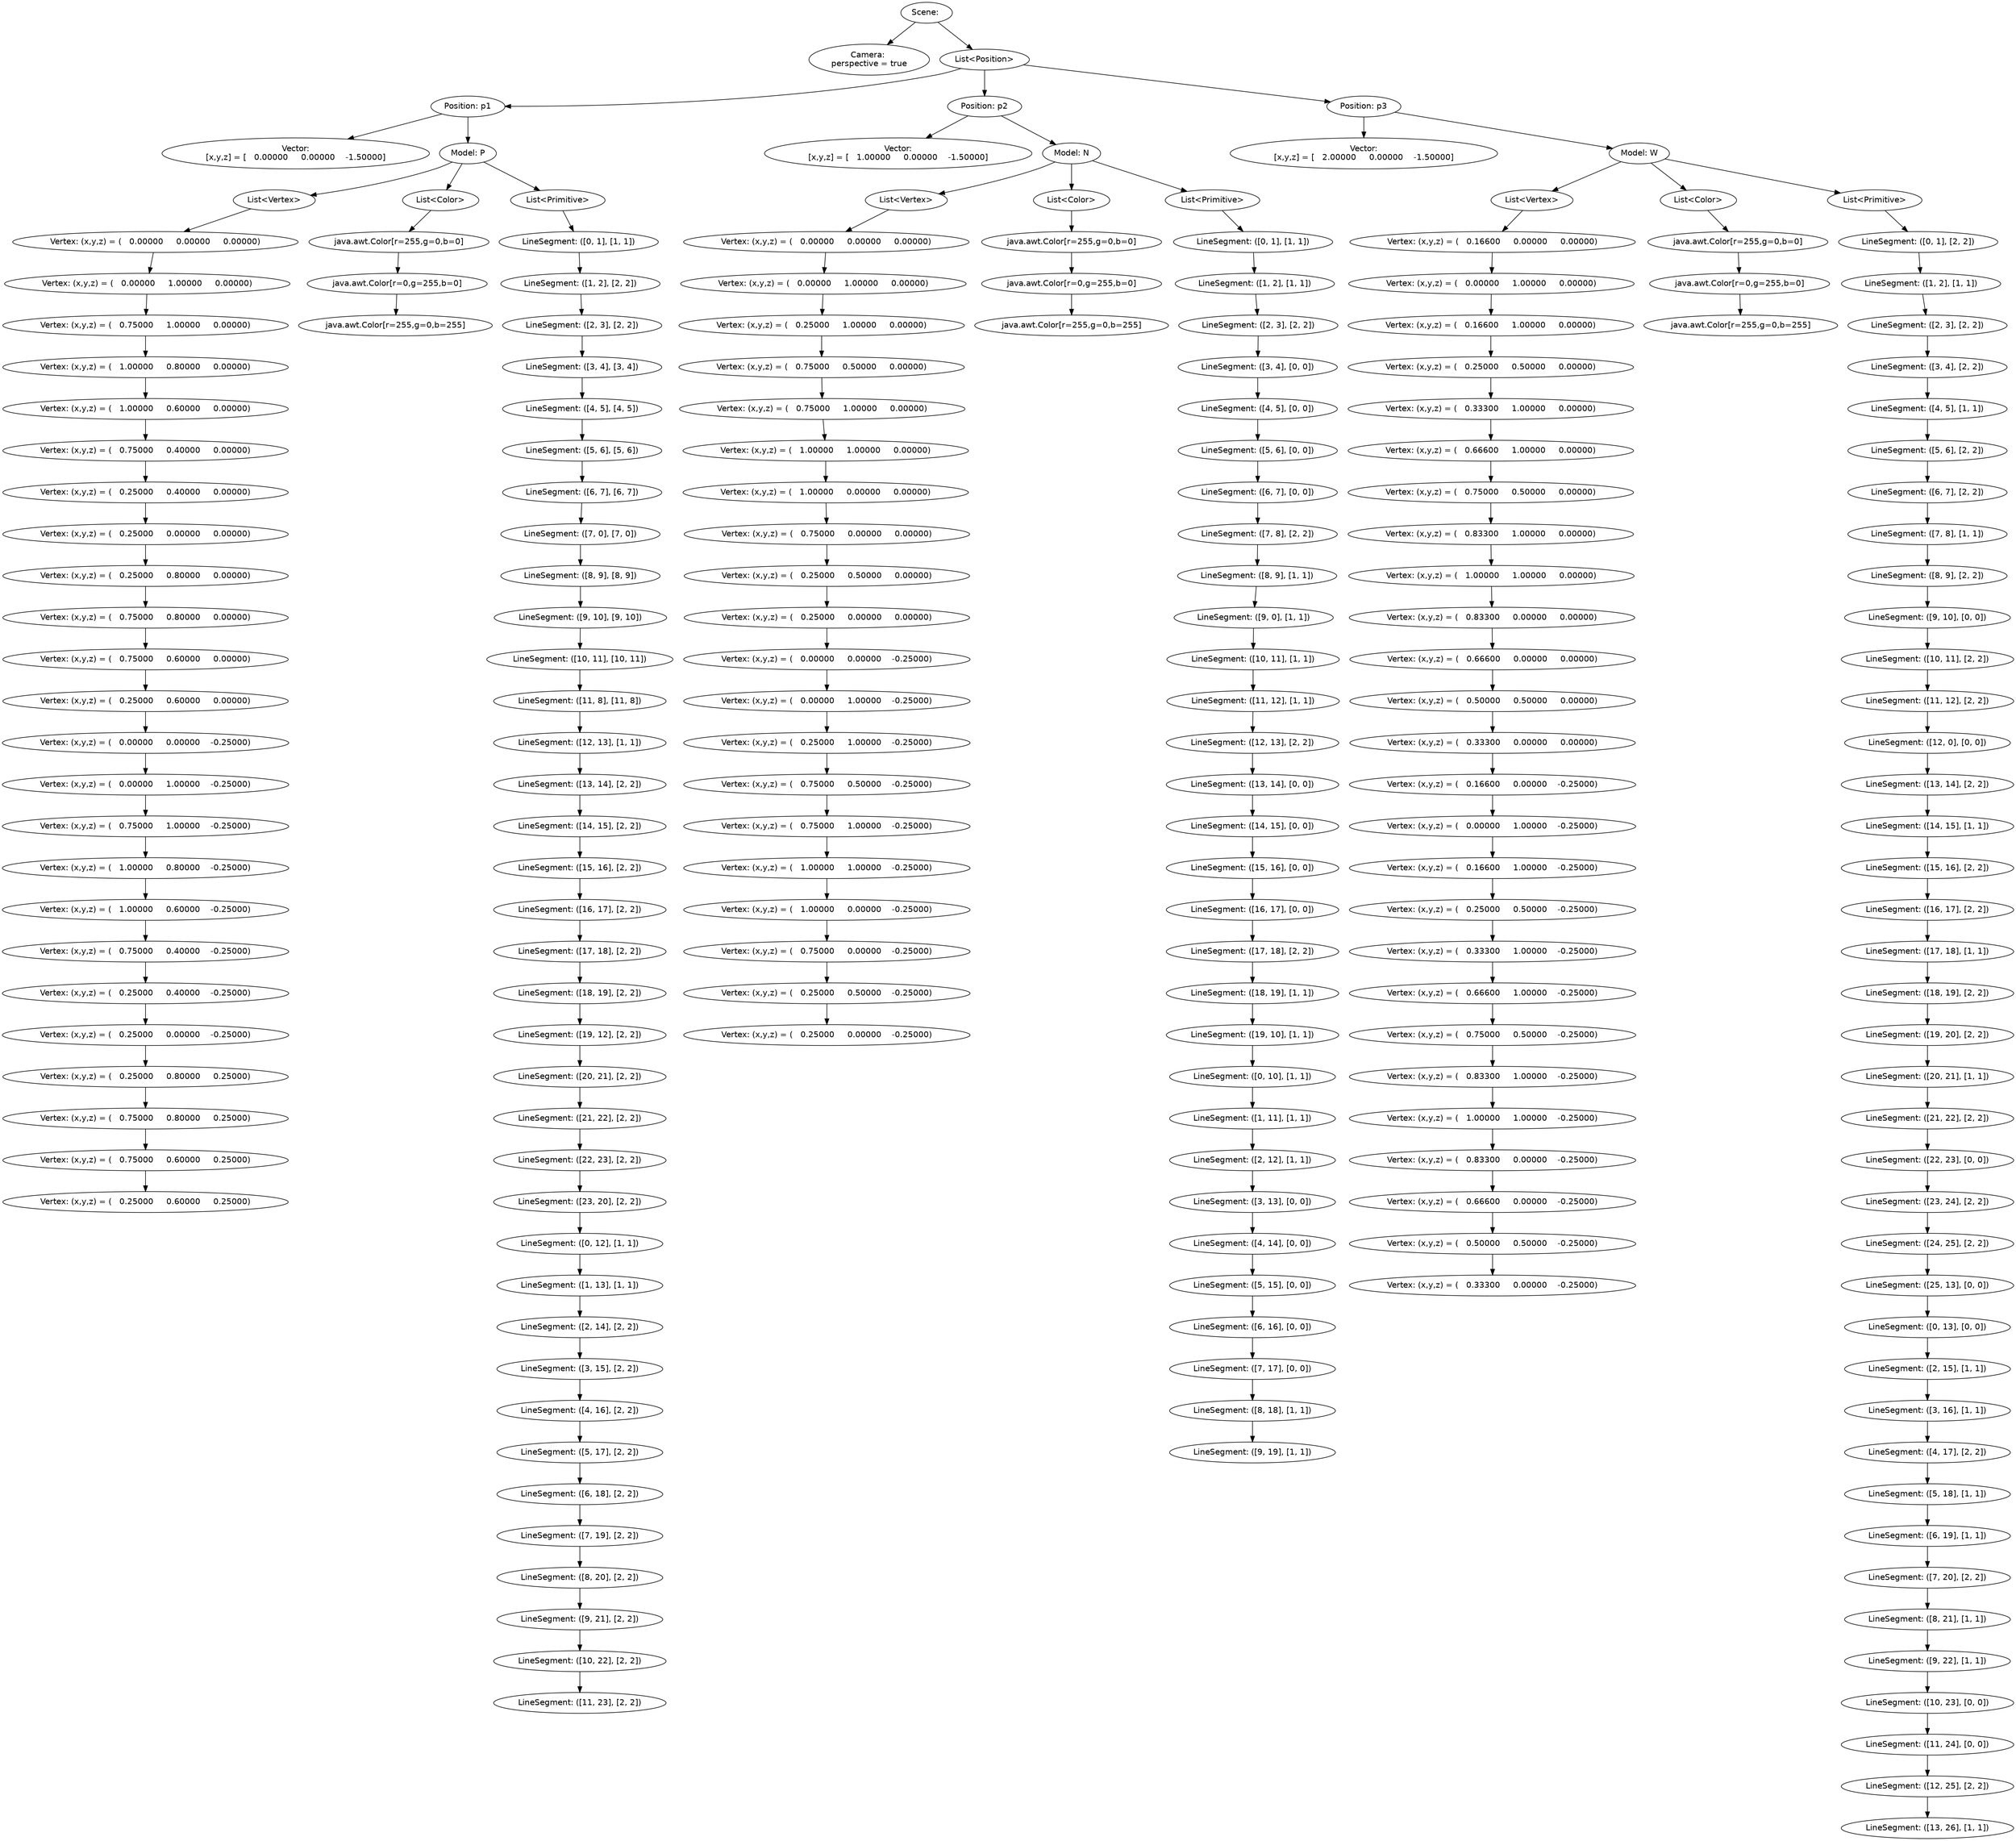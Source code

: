 strict digraph {
graph [ordering="out"];
graph [fontname="helvetica"];
node  [fontname="helvetica"];
edge  [fontname="helvetica"];
scene [label="Scene: "];
Camera [label="Camera: 
perspective = true"];
scene -> Camera;
positionList [label="List<Position>"];
scene -> positionList;
_p0 [label="Position: p1"];
positionList -> _p0;
_p0_Matrix [label="Vector:
[x,y,z] = [   0.00000     0.00000    -1.50000]"];
_p0 -> _p0_Matrix;
_m1 [label="Model: P"];
_p0 -> _m1;
_m1_vertexList [label="List<Vertex>"];
_m1 -> _m1_vertexList;
_m1_v0 [label="Vertex: (x,y,z) = (   0.00000     0.00000     0.00000)"];
_m1_vertexList -> _m1_v0;
_m1_v1 [label="Vertex: (x,y,z) = (   0.00000     1.00000     0.00000)"];
_m1_v0 -> _m1_v1;
_m1_v2 [label="Vertex: (x,y,z) = (   0.75000     1.00000     0.00000)"];
_m1_v1 -> _m1_v2;
_m1_v3 [label="Vertex: (x,y,z) = (   1.00000     0.80000     0.00000)"];
_m1_v2 -> _m1_v3;
_m1_v4 [label="Vertex: (x,y,z) = (   1.00000     0.60000     0.00000)"];
_m1_v3 -> _m1_v4;
_m1_v5 [label="Vertex: (x,y,z) = (   0.75000     0.40000     0.00000)"];
_m1_v4 -> _m1_v5;
_m1_v6 [label="Vertex: (x,y,z) = (   0.25000     0.40000     0.00000)"];
_m1_v5 -> _m1_v6;
_m1_v7 [label="Vertex: (x,y,z) = (   0.25000     0.00000     0.00000)"];
_m1_v6 -> _m1_v7;
_m1_v8 [label="Vertex: (x,y,z) = (   0.25000     0.80000     0.00000)"];
_m1_v7 -> _m1_v8;
_m1_v9 [label="Vertex: (x,y,z) = (   0.75000     0.80000     0.00000)"];
_m1_v8 -> _m1_v9;
_m1_v10 [label="Vertex: (x,y,z) = (   0.75000     0.60000     0.00000)"];
_m1_v9 -> _m1_v10;
_m1_v11 [label="Vertex: (x,y,z) = (   0.25000     0.60000     0.00000)"];
_m1_v10 -> _m1_v11;
_m1_v12 [label="Vertex: (x,y,z) = (   0.00000     0.00000    -0.25000)"];
_m1_v11 -> _m1_v12;
_m1_v13 [label="Vertex: (x,y,z) = (   0.00000     1.00000    -0.25000)"];
_m1_v12 -> _m1_v13;
_m1_v14 [label="Vertex: (x,y,z) = (   0.75000     1.00000    -0.25000)"];
_m1_v13 -> _m1_v14;
_m1_v15 [label="Vertex: (x,y,z) = (   1.00000     0.80000    -0.25000)"];
_m1_v14 -> _m1_v15;
_m1_v16 [label="Vertex: (x,y,z) = (   1.00000     0.60000    -0.25000)"];
_m1_v15 -> _m1_v16;
_m1_v17 [label="Vertex: (x,y,z) = (   0.75000     0.40000    -0.25000)"];
_m1_v16 -> _m1_v17;
_m1_v18 [label="Vertex: (x,y,z) = (   0.25000     0.40000    -0.25000)"];
_m1_v17 -> _m1_v18;
_m1_v19 [label="Vertex: (x,y,z) = (   0.25000     0.00000    -0.25000)"];
_m1_v18 -> _m1_v19;
_m1_v20 [label="Vertex: (x,y,z) = (   0.25000     0.80000     0.25000)"];
_m1_v19 -> _m1_v20;
_m1_v21 [label="Vertex: (x,y,z) = (   0.75000     0.80000     0.25000)"];
_m1_v20 -> _m1_v21;
_m1_v22 [label="Vertex: (x,y,z) = (   0.75000     0.60000     0.25000)"];
_m1_v21 -> _m1_v22;
_m1_v23 [label="Vertex: (x,y,z) = (   0.25000     0.60000     0.25000)"];
_m1_v22 -> _m1_v23;
_m1_colorList [label="List<Color>"];
_m1 -> _m1_colorList;
_m1_c0 [label="java.awt.Color[r=255,g=0,b=0]"];
_m1_colorList -> _m1_c0;
_m1_c1 [label="java.awt.Color[r=0,g=255,b=0]"];
_m1_c0 -> _m1_c1;
_m1_c2 [label="java.awt.Color[r=255,g=0,b=255]"];
_m1_c1 -> _m1_c2;
_m1_primitiveList [label="List<Primitive>"];
_m1 -> _m1_primitiveList;
_m1_p0 [label="LineSegment: ([0, 1], [1, 1])"];
_m1_primitiveList -> _m1_p0;
_m1_p1 [label="LineSegment: ([1, 2], [2, 2])"];
_m1_p0 -> _m1_p1;
_m1_p2 [label="LineSegment: ([2, 3], [2, 2])"];
_m1_p1 -> _m1_p2;
_m1_p3 [label="LineSegment: ([3, 4], [3, 4])"];
_m1_p2 -> _m1_p3;
_m1_p4 [label="LineSegment: ([4, 5], [4, 5])"];
_m1_p3 -> _m1_p4;
_m1_p5 [label="LineSegment: ([5, 6], [5, 6])"];
_m1_p4 -> _m1_p5;
_m1_p6 [label="LineSegment: ([6, 7], [6, 7])"];
_m1_p5 -> _m1_p6;
_m1_p7 [label="LineSegment: ([7, 0], [7, 0])"];
_m1_p6 -> _m1_p7;
_m1_p8 [label="LineSegment: ([8, 9], [8, 9])"];
_m1_p7 -> _m1_p8;
_m1_p9 [label="LineSegment: ([9, 10], [9, 10])"];
_m1_p8 -> _m1_p9;
_m1_p10 [label="LineSegment: ([10, 11], [10, 11])"];
_m1_p9 -> _m1_p10;
_m1_p11 [label="LineSegment: ([11, 8], [11, 8])"];
_m1_p10 -> _m1_p11;
_m1_p12 [label="LineSegment: ([12, 13], [1, 1])"];
_m1_p11 -> _m1_p12;
_m1_p13 [label="LineSegment: ([13, 14], [2, 2])"];
_m1_p12 -> _m1_p13;
_m1_p14 [label="LineSegment: ([14, 15], [2, 2])"];
_m1_p13 -> _m1_p14;
_m1_p15 [label="LineSegment: ([15, 16], [2, 2])"];
_m1_p14 -> _m1_p15;
_m1_p16 [label="LineSegment: ([16, 17], [2, 2])"];
_m1_p15 -> _m1_p16;
_m1_p17 [label="LineSegment: ([17, 18], [2, 2])"];
_m1_p16 -> _m1_p17;
_m1_p18 [label="LineSegment: ([18, 19], [2, 2])"];
_m1_p17 -> _m1_p18;
_m1_p19 [label="LineSegment: ([19, 12], [2, 2])"];
_m1_p18 -> _m1_p19;
_m1_p20 [label="LineSegment: ([20, 21], [2, 2])"];
_m1_p19 -> _m1_p20;
_m1_p21 [label="LineSegment: ([21, 22], [2, 2])"];
_m1_p20 -> _m1_p21;
_m1_p22 [label="LineSegment: ([22, 23], [2, 2])"];
_m1_p21 -> _m1_p22;
_m1_p23 [label="LineSegment: ([23, 20], [2, 2])"];
_m1_p22 -> _m1_p23;
_m1_p24 [label="LineSegment: ([0, 12], [1, 1])"];
_m1_p23 -> _m1_p24;
_m1_p25 [label="LineSegment: ([1, 13], [1, 1])"];
_m1_p24 -> _m1_p25;
_m1_p26 [label="LineSegment: ([2, 14], [2, 2])"];
_m1_p25 -> _m1_p26;
_m1_p27 [label="LineSegment: ([3, 15], [2, 2])"];
_m1_p26 -> _m1_p27;
_m1_p28 [label="LineSegment: ([4, 16], [2, 2])"];
_m1_p27 -> _m1_p28;
_m1_p29 [label="LineSegment: ([5, 17], [2, 2])"];
_m1_p28 -> _m1_p29;
_m1_p30 [label="LineSegment: ([6, 18], [2, 2])"];
_m1_p29 -> _m1_p30;
_m1_p31 [label="LineSegment: ([7, 19], [2, 2])"];
_m1_p30 -> _m1_p31;
_m1_p32 [label="LineSegment: ([8, 20], [2, 2])"];
_m1_p31 -> _m1_p32;
_m1_p33 [label="LineSegment: ([9, 21], [2, 2])"];
_m1_p32 -> _m1_p33;
_m1_p34 [label="LineSegment: ([10, 22], [2, 2])"];
_m1_p33 -> _m1_p34;
_m1_p35 [label="LineSegment: ([11, 23], [2, 2])"];
_m1_p34 -> _m1_p35;
_p2 [label="Position: p2"];
positionList -> _p2;
_p2_Matrix [label="Vector:
[x,y,z] = [   1.00000     0.00000    -1.50000]"];
_p2 -> _p2_Matrix;
_m3 [label="Model: N"];
_p2 -> _m3;
_m3_vertexList [label="List<Vertex>"];
_m3 -> _m3_vertexList;
_m3_v0 [label="Vertex: (x,y,z) = (   0.00000     0.00000     0.00000)"];
_m3_vertexList -> _m3_v0;
_m3_v1 [label="Vertex: (x,y,z) = (   0.00000     1.00000     0.00000)"];
_m3_v0 -> _m3_v1;
_m3_v2 [label="Vertex: (x,y,z) = (   0.25000     1.00000     0.00000)"];
_m3_v1 -> _m3_v2;
_m3_v3 [label="Vertex: (x,y,z) = (   0.75000     0.50000     0.00000)"];
_m3_v2 -> _m3_v3;
_m3_v4 [label="Vertex: (x,y,z) = (   0.75000     1.00000     0.00000)"];
_m3_v3 -> _m3_v4;
_m3_v5 [label="Vertex: (x,y,z) = (   1.00000     1.00000     0.00000)"];
_m3_v4 -> _m3_v5;
_m3_v6 [label="Vertex: (x,y,z) = (   1.00000     0.00000     0.00000)"];
_m3_v5 -> _m3_v6;
_m3_v7 [label="Vertex: (x,y,z) = (   0.75000     0.00000     0.00000)"];
_m3_v6 -> _m3_v7;
_m3_v8 [label="Vertex: (x,y,z) = (   0.25000     0.50000     0.00000)"];
_m3_v7 -> _m3_v8;
_m3_v9 [label="Vertex: (x,y,z) = (   0.25000     0.00000     0.00000)"];
_m3_v8 -> _m3_v9;
_m3_v10 [label="Vertex: (x,y,z) = (   0.00000     0.00000    -0.25000)"];
_m3_v9 -> _m3_v10;
_m3_v11 [label="Vertex: (x,y,z) = (   0.00000     1.00000    -0.25000)"];
_m3_v10 -> _m3_v11;
_m3_v12 [label="Vertex: (x,y,z) = (   0.25000     1.00000    -0.25000)"];
_m3_v11 -> _m3_v12;
_m3_v13 [label="Vertex: (x,y,z) = (   0.75000     0.50000    -0.25000)"];
_m3_v12 -> _m3_v13;
_m3_v14 [label="Vertex: (x,y,z) = (   0.75000     1.00000    -0.25000)"];
_m3_v13 -> _m3_v14;
_m3_v15 [label="Vertex: (x,y,z) = (   1.00000     1.00000    -0.25000)"];
_m3_v14 -> _m3_v15;
_m3_v16 [label="Vertex: (x,y,z) = (   1.00000     0.00000    -0.25000)"];
_m3_v15 -> _m3_v16;
_m3_v17 [label="Vertex: (x,y,z) = (   0.75000     0.00000    -0.25000)"];
_m3_v16 -> _m3_v17;
_m3_v18 [label="Vertex: (x,y,z) = (   0.25000     0.50000    -0.25000)"];
_m3_v17 -> _m3_v18;
_m3_v19 [label="Vertex: (x,y,z) = (   0.25000     0.00000    -0.25000)"];
_m3_v18 -> _m3_v19;
_m3_colorList [label="List<Color>"];
_m3 -> _m3_colorList;
_m3_c0 [label="java.awt.Color[r=255,g=0,b=0]"];
_m3_colorList -> _m3_c0;
_m3_c1 [label="java.awt.Color[r=0,g=255,b=0]"];
_m3_c0 -> _m3_c1;
_m3_c2 [label="java.awt.Color[r=255,g=0,b=255]"];
_m3_c1 -> _m3_c2;
_m3_primitiveList [label="List<Primitive>"];
_m3 -> _m3_primitiveList;
_m3_p0 [label="LineSegment: ([0, 1], [1, 1])"];
_m3_primitiveList -> _m3_p0;
_m3_p1 [label="LineSegment: ([1, 2], [1, 1])"];
_m3_p0 -> _m3_p1;
_m3_p2 [label="LineSegment: ([2, 3], [2, 2])"];
_m3_p1 -> _m3_p2;
_m3_p3 [label="LineSegment: ([3, 4], [0, 0])"];
_m3_p2 -> _m3_p3;
_m3_p4 [label="LineSegment: ([4, 5], [0, 0])"];
_m3_p3 -> _m3_p4;
_m3_p5 [label="LineSegment: ([5, 6], [0, 0])"];
_m3_p4 -> _m3_p5;
_m3_p6 [label="LineSegment: ([6, 7], [0, 0])"];
_m3_p5 -> _m3_p6;
_m3_p7 [label="LineSegment: ([7, 8], [2, 2])"];
_m3_p6 -> _m3_p7;
_m3_p8 [label="LineSegment: ([8, 9], [1, 1])"];
_m3_p7 -> _m3_p8;
_m3_p9 [label="LineSegment: ([9, 0], [1, 1])"];
_m3_p8 -> _m3_p9;
_m3_p10 [label="LineSegment: ([10, 11], [1, 1])"];
_m3_p9 -> _m3_p10;
_m3_p11 [label="LineSegment: ([11, 12], [1, 1])"];
_m3_p10 -> _m3_p11;
_m3_p12 [label="LineSegment: ([12, 13], [2, 2])"];
_m3_p11 -> _m3_p12;
_m3_p13 [label="LineSegment: ([13, 14], [0, 0])"];
_m3_p12 -> _m3_p13;
_m3_p14 [label="LineSegment: ([14, 15], [0, 0])"];
_m3_p13 -> _m3_p14;
_m3_p15 [label="LineSegment: ([15, 16], [0, 0])"];
_m3_p14 -> _m3_p15;
_m3_p16 [label="LineSegment: ([16, 17], [0, 0])"];
_m3_p15 -> _m3_p16;
_m3_p17 [label="LineSegment: ([17, 18], [2, 2])"];
_m3_p16 -> _m3_p17;
_m3_p18 [label="LineSegment: ([18, 19], [1, 1])"];
_m3_p17 -> _m3_p18;
_m3_p19 [label="LineSegment: ([19, 10], [1, 1])"];
_m3_p18 -> _m3_p19;
_m3_p20 [label="LineSegment: ([0, 10], [1, 1])"];
_m3_p19 -> _m3_p20;
_m3_p21 [label="LineSegment: ([1, 11], [1, 1])"];
_m3_p20 -> _m3_p21;
_m3_p22 [label="LineSegment: ([2, 12], [1, 1])"];
_m3_p21 -> _m3_p22;
_m3_p23 [label="LineSegment: ([3, 13], [0, 0])"];
_m3_p22 -> _m3_p23;
_m3_p24 [label="LineSegment: ([4, 14], [0, 0])"];
_m3_p23 -> _m3_p24;
_m3_p25 [label="LineSegment: ([5, 15], [0, 0])"];
_m3_p24 -> _m3_p25;
_m3_p26 [label="LineSegment: ([6, 16], [0, 0])"];
_m3_p25 -> _m3_p26;
_m3_p27 [label="LineSegment: ([7, 17], [0, 0])"];
_m3_p26 -> _m3_p27;
_m3_p28 [label="LineSegment: ([8, 18], [1, 1])"];
_m3_p27 -> _m3_p28;
_m3_p29 [label="LineSegment: ([9, 19], [1, 1])"];
_m3_p28 -> _m3_p29;
_p4 [label="Position: p3"];
positionList -> _p4;
_p4_Matrix [label="Vector:
[x,y,z] = [   2.00000     0.00000    -1.50000]"];
_p4 -> _p4_Matrix;
_m5 [label="Model: W"];
_p4 -> _m5;
_m5_vertexList [label="List<Vertex>"];
_m5 -> _m5_vertexList;
_m5_v0 [label="Vertex: (x,y,z) = (   0.16600     0.00000     0.00000)"];
_m5_vertexList -> _m5_v0;
_m5_v1 [label="Vertex: (x,y,z) = (   0.00000     1.00000     0.00000)"];
_m5_v0 -> _m5_v1;
_m5_v2 [label="Vertex: (x,y,z) = (   0.16600     1.00000     0.00000)"];
_m5_v1 -> _m5_v2;
_m5_v3 [label="Vertex: (x,y,z) = (   0.25000     0.50000     0.00000)"];
_m5_v2 -> _m5_v3;
_m5_v4 [label="Vertex: (x,y,z) = (   0.33300     1.00000     0.00000)"];
_m5_v3 -> _m5_v4;
_m5_v5 [label="Vertex: (x,y,z) = (   0.66600     1.00000     0.00000)"];
_m5_v4 -> _m5_v5;
_m5_v6 [label="Vertex: (x,y,z) = (   0.75000     0.50000     0.00000)"];
_m5_v5 -> _m5_v6;
_m5_v7 [label="Vertex: (x,y,z) = (   0.83300     1.00000     0.00000)"];
_m5_v6 -> _m5_v7;
_m5_v8 [label="Vertex: (x,y,z) = (   1.00000     1.00000     0.00000)"];
_m5_v7 -> _m5_v8;
_m5_v9 [label="Vertex: (x,y,z) = (   0.83300     0.00000     0.00000)"];
_m5_v8 -> _m5_v9;
_m5_v10 [label="Vertex: (x,y,z) = (   0.66600     0.00000     0.00000)"];
_m5_v9 -> _m5_v10;
_m5_v11 [label="Vertex: (x,y,z) = (   0.50000     0.50000     0.00000)"];
_m5_v10 -> _m5_v11;
_m5_v12 [label="Vertex: (x,y,z) = (   0.33300     0.00000     0.00000)"];
_m5_v11 -> _m5_v12;
_m5_v13 [label="Vertex: (x,y,z) = (   0.16600     0.00000    -0.25000)"];
_m5_v12 -> _m5_v13;
_m5_v14 [label="Vertex: (x,y,z) = (   0.00000     1.00000    -0.25000)"];
_m5_v13 -> _m5_v14;
_m5_v15 [label="Vertex: (x,y,z) = (   0.16600     1.00000    -0.25000)"];
_m5_v14 -> _m5_v15;
_m5_v16 [label="Vertex: (x,y,z) = (   0.25000     0.50000    -0.25000)"];
_m5_v15 -> _m5_v16;
_m5_v17 [label="Vertex: (x,y,z) = (   0.33300     1.00000    -0.25000)"];
_m5_v16 -> _m5_v17;
_m5_v18 [label="Vertex: (x,y,z) = (   0.66600     1.00000    -0.25000)"];
_m5_v17 -> _m5_v18;
_m5_v19 [label="Vertex: (x,y,z) = (   0.75000     0.50000    -0.25000)"];
_m5_v18 -> _m5_v19;
_m5_v20 [label="Vertex: (x,y,z) = (   0.83300     1.00000    -0.25000)"];
_m5_v19 -> _m5_v20;
_m5_v21 [label="Vertex: (x,y,z) = (   1.00000     1.00000    -0.25000)"];
_m5_v20 -> _m5_v21;
_m5_v22 [label="Vertex: (x,y,z) = (   0.83300     0.00000    -0.25000)"];
_m5_v21 -> _m5_v22;
_m5_v23 [label="Vertex: (x,y,z) = (   0.66600     0.00000    -0.25000)"];
_m5_v22 -> _m5_v23;
_m5_v24 [label="Vertex: (x,y,z) = (   0.50000     0.50000    -0.25000)"];
_m5_v23 -> _m5_v24;
_m5_v25 [label="Vertex: (x,y,z) = (   0.33300     0.00000    -0.25000)"];
_m5_v24 -> _m5_v25;
_m5_colorList [label="List<Color>"];
_m5 -> _m5_colorList;
_m5_c0 [label="java.awt.Color[r=255,g=0,b=0]"];
_m5_colorList -> _m5_c0;
_m5_c1 [label="java.awt.Color[r=0,g=255,b=0]"];
_m5_c0 -> _m5_c1;
_m5_c2 [label="java.awt.Color[r=255,g=0,b=255]"];
_m5_c1 -> _m5_c2;
_m5_primitiveList [label="List<Primitive>"];
_m5 -> _m5_primitiveList;
_m5_p0 [label="LineSegment: ([0, 1], [2, 2])"];
_m5_primitiveList -> _m5_p0;
_m5_p1 [label="LineSegment: ([1, 2], [1, 1])"];
_m5_p0 -> _m5_p1;
_m5_p2 [label="LineSegment: ([2, 3], [2, 2])"];
_m5_p1 -> _m5_p2;
_m5_p3 [label="LineSegment: ([3, 4], [2, 2])"];
_m5_p2 -> _m5_p3;
_m5_p4 [label="LineSegment: ([4, 5], [1, 1])"];
_m5_p3 -> _m5_p4;
_m5_p5 [label="LineSegment: ([5, 6], [2, 2])"];
_m5_p4 -> _m5_p5;
_m5_p6 [label="LineSegment: ([6, 7], [2, 2])"];
_m5_p5 -> _m5_p6;
_m5_p7 [label="LineSegment: ([7, 8], [1, 1])"];
_m5_p6 -> _m5_p7;
_m5_p8 [label="LineSegment: ([8, 9], [2, 2])"];
_m5_p7 -> _m5_p8;
_m5_p9 [label="LineSegment: ([9, 10], [0, 0])"];
_m5_p8 -> _m5_p9;
_m5_p10 [label="LineSegment: ([10, 11], [2, 2])"];
_m5_p9 -> _m5_p10;
_m5_p11 [label="LineSegment: ([11, 12], [2, 2])"];
_m5_p10 -> _m5_p11;
_m5_p12 [label="LineSegment: ([12, 0], [0, 0])"];
_m5_p11 -> _m5_p12;
_m5_p13 [label="LineSegment: ([13, 14], [2, 2])"];
_m5_p12 -> _m5_p13;
_m5_p14 [label="LineSegment: ([14, 15], [1, 1])"];
_m5_p13 -> _m5_p14;
_m5_p15 [label="LineSegment: ([15, 16], [2, 2])"];
_m5_p14 -> _m5_p15;
_m5_p16 [label="LineSegment: ([16, 17], [2, 2])"];
_m5_p15 -> _m5_p16;
_m5_p17 [label="LineSegment: ([17, 18], [1, 1])"];
_m5_p16 -> _m5_p17;
_m5_p18 [label="LineSegment: ([18, 19], [2, 2])"];
_m5_p17 -> _m5_p18;
_m5_p19 [label="LineSegment: ([19, 20], [2, 2])"];
_m5_p18 -> _m5_p19;
_m5_p20 [label="LineSegment: ([20, 21], [1, 1])"];
_m5_p19 -> _m5_p20;
_m5_p21 [label="LineSegment: ([21, 22], [2, 2])"];
_m5_p20 -> _m5_p21;
_m5_p22 [label="LineSegment: ([22, 23], [0, 0])"];
_m5_p21 -> _m5_p22;
_m5_p23 [label="LineSegment: ([23, 24], [2, 2])"];
_m5_p22 -> _m5_p23;
_m5_p24 [label="LineSegment: ([24, 25], [2, 2])"];
_m5_p23 -> _m5_p24;
_m5_p25 [label="LineSegment: ([25, 13], [0, 0])"];
_m5_p24 -> _m5_p25;
_m5_p26 [label="LineSegment: ([0, 13], [0, 0])"];
_m5_p25 -> _m5_p26;
_m5_p27 [label="LineSegment: ([2, 15], [1, 1])"];
_m5_p26 -> _m5_p27;
_m5_p28 [label="LineSegment: ([3, 16], [1, 1])"];
_m5_p27 -> _m5_p28;
_m5_p29 [label="LineSegment: ([4, 17], [2, 2])"];
_m5_p28 -> _m5_p29;
_m5_p30 [label="LineSegment: ([5, 18], [1, 1])"];
_m5_p29 -> _m5_p30;
_m5_p31 [label="LineSegment: ([6, 19], [1, 1])"];
_m5_p30 -> _m5_p31;
_m5_p32 [label="LineSegment: ([7, 20], [2, 2])"];
_m5_p31 -> _m5_p32;
_m5_p33 [label="LineSegment: ([8, 21], [1, 1])"];
_m5_p32 -> _m5_p33;
_m5_p34 [label="LineSegment: ([9, 22], [1, 1])"];
_m5_p33 -> _m5_p34;
_m5_p35 [label="LineSegment: ([10, 23], [0, 0])"];
_m5_p34 -> _m5_p35;
_m5_p36 [label="LineSegment: ([11, 24], [0, 0])"];
_m5_p35 -> _m5_p36;
_m5_p37 [label="LineSegment: ([12, 25], [2, 2])"];
_m5_p36 -> _m5_p37;
_m5_p38 [label="LineSegment: ([13, 26], [1, 1])"];
_m5_p37 -> _m5_p38;
}
